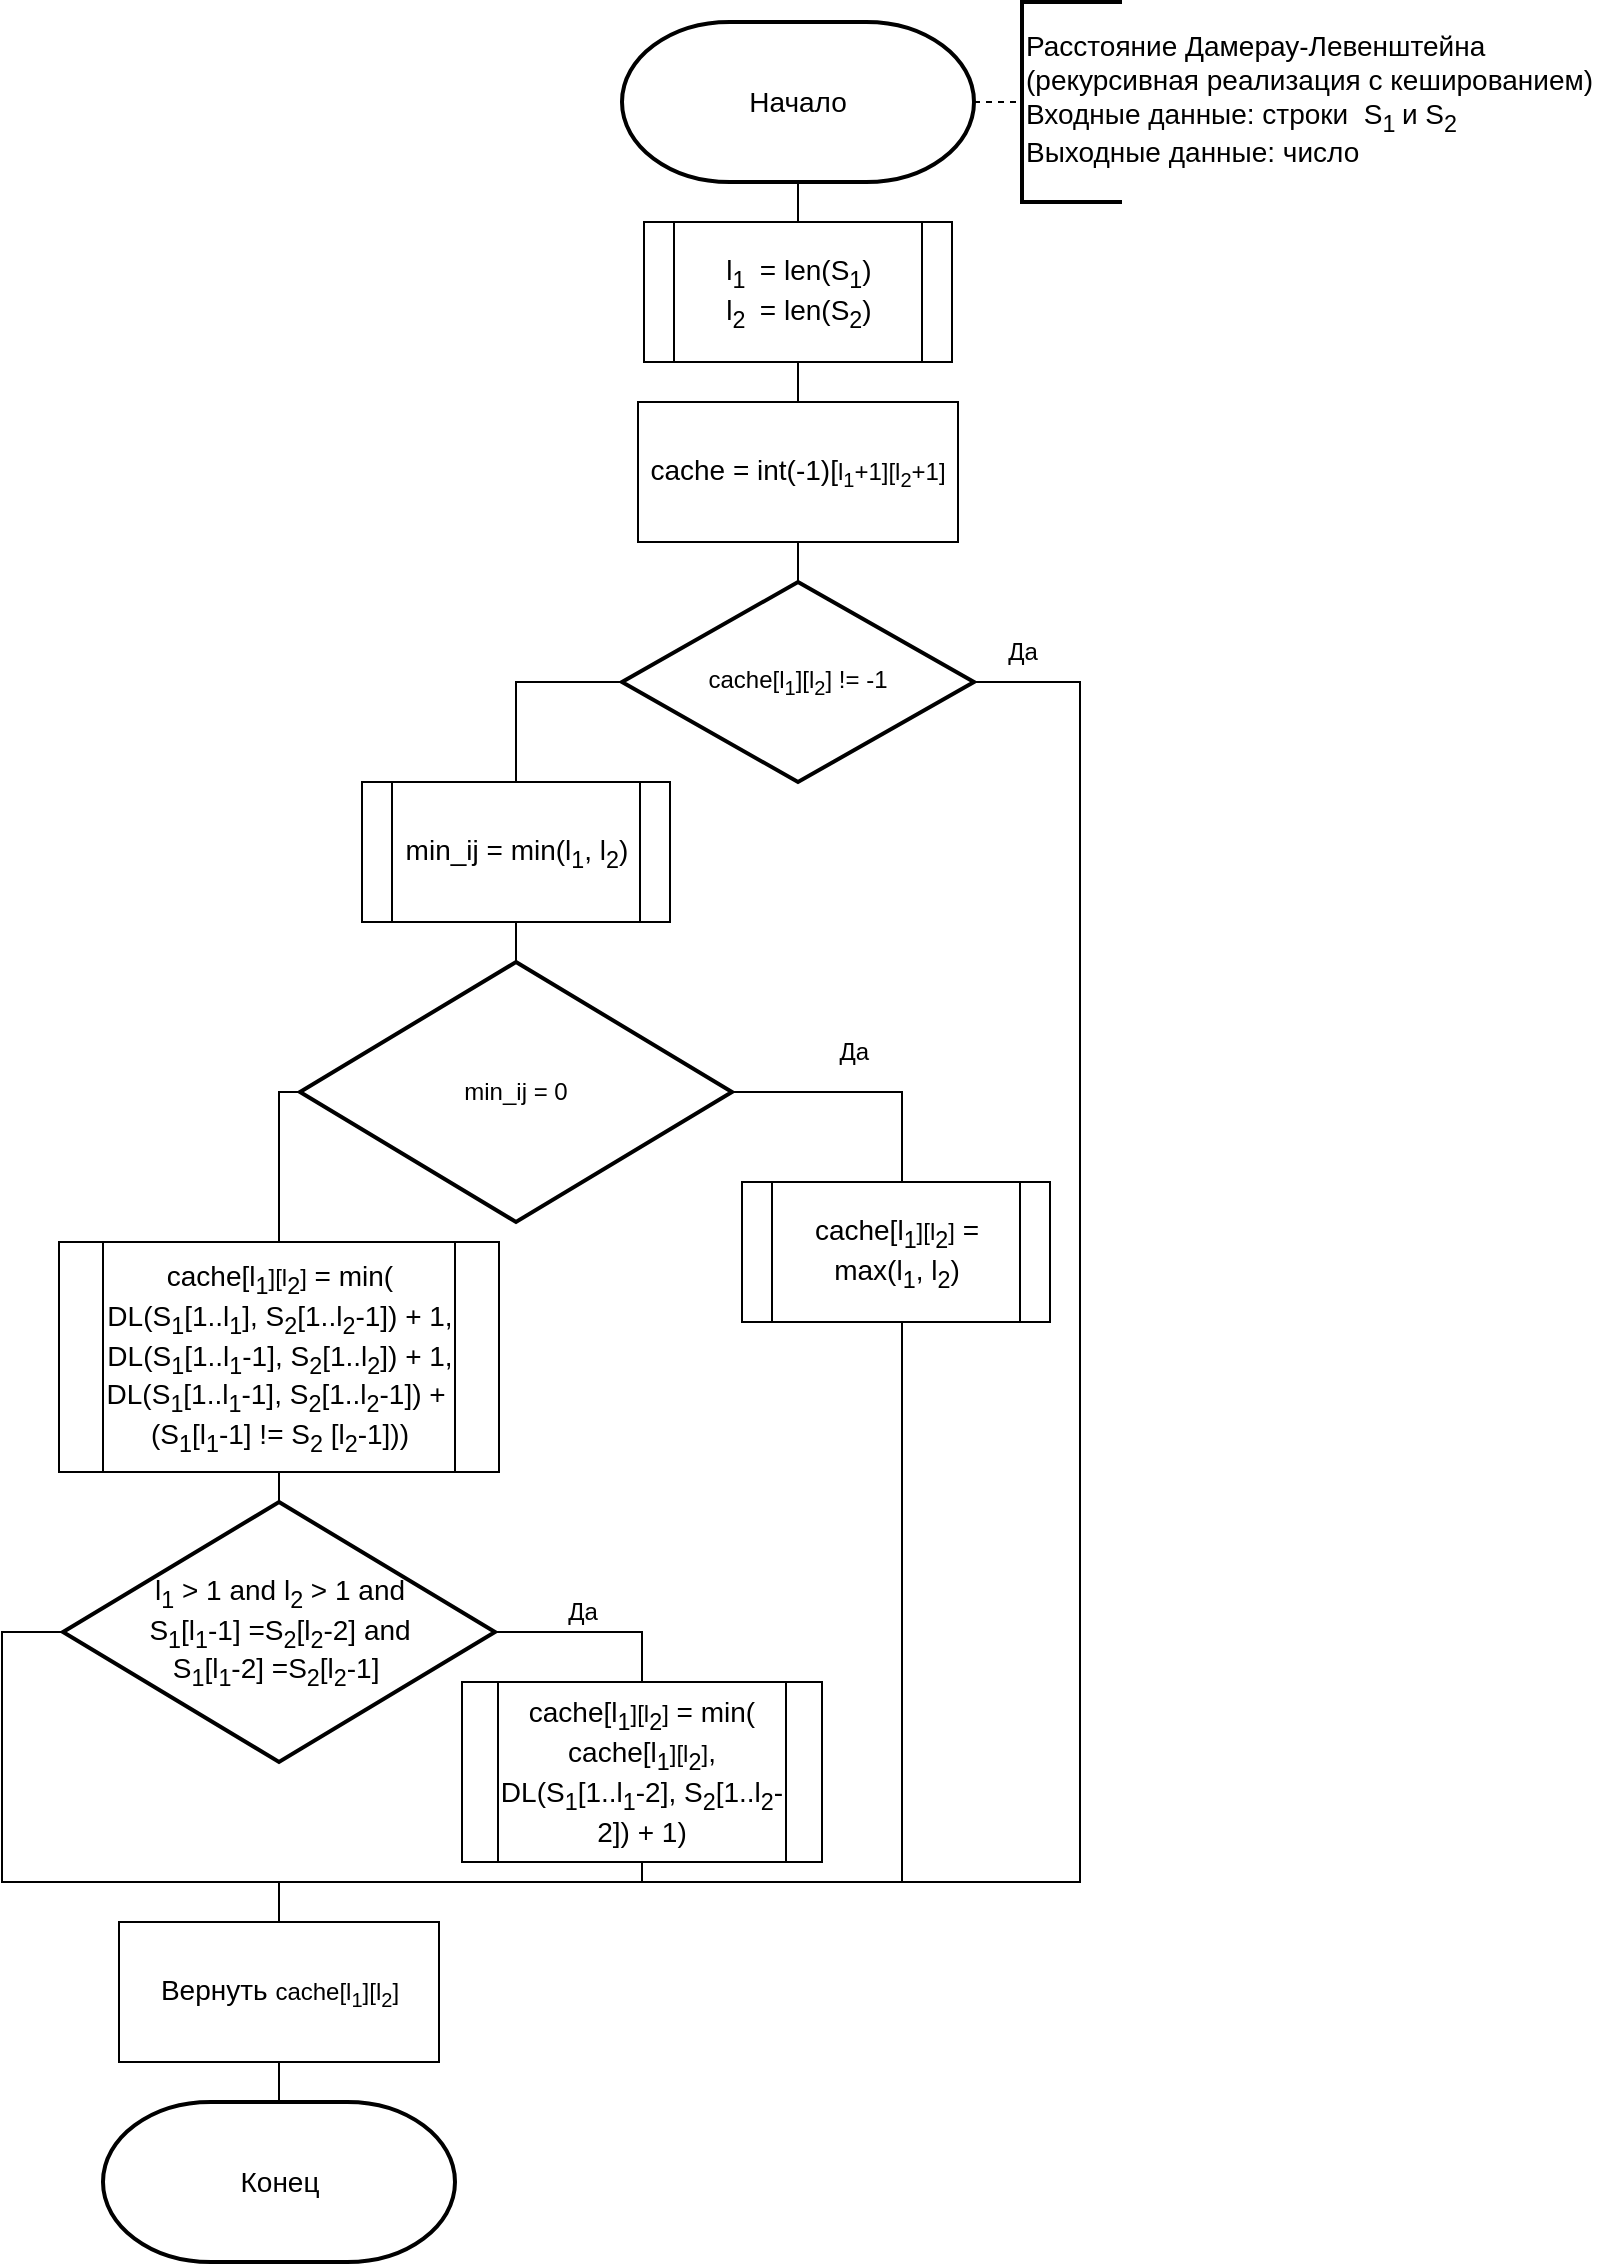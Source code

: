 <mxfile version="21.7.5" type="device">
  <diagram id="C5RBs43oDa-KdzZeNtuy" name="Page-1">
    <mxGraphModel dx="1434" dy="791" grid="1" gridSize="10" guides="1" tooltips="1" connect="1" arrows="1" fold="1" page="1" pageScale="1" pageWidth="827" pageHeight="1169" math="0" shadow="0">
      <root>
        <mxCell id="WIyWlLk6GJQsqaUBKTNV-0" />
        <mxCell id="WIyWlLk6GJQsqaUBKTNV-1" parent="WIyWlLk6GJQsqaUBKTNV-0" />
        <mxCell id="GbVme3i1ZLDM1Tdf3nzP-0" value="&lt;font style=&quot;font-size: 14px;&quot;&gt;Начало&lt;/font&gt;" style="strokeWidth=2;html=1;shape=mxgraph.flowchart.terminator;whiteSpace=wrap;" vertex="1" parent="WIyWlLk6GJQsqaUBKTNV-1">
          <mxGeometry x="320" y="20" width="176" height="80" as="geometry" />
        </mxCell>
        <mxCell id="GbVme3i1ZLDM1Tdf3nzP-1" value="&lt;font style=&quot;font-size: 14px;&quot;&gt;Расстояние Дамерау-Левенштейна&lt;br&gt;(рекурсивная реализация c кешированием)&amp;nbsp;&lt;br&gt;Входные данные: строки&amp;nbsp; S&lt;sub&gt;1&amp;nbsp;&lt;/sub&gt;и S&lt;sub&gt;2&amp;nbsp; &amp;nbsp; &amp;nbsp; &amp;nbsp; &amp;nbsp; &amp;nbsp; &amp;nbsp;&lt;/sub&gt;&amp;nbsp;&amp;nbsp;&lt;br&gt;Выходные данные: число&lt;sub&gt;&amp;nbsp; &amp;nbsp;&lt;/sub&gt;&amp;nbsp; &lt;sub&gt;&amp;nbsp;&amp;nbsp;&amp;nbsp;&amp;nbsp;&lt;/sub&gt;&lt;/font&gt;" style="strokeWidth=2;html=1;shape=mxgraph.flowchart.annotation_1;align=left;pointerEvents=1;" vertex="1" parent="WIyWlLk6GJQsqaUBKTNV-1">
          <mxGeometry x="520" y="10" width="50" height="100" as="geometry" />
        </mxCell>
        <mxCell id="GbVme3i1ZLDM1Tdf3nzP-2" value="" style="endArrow=none;dashed=1;html=1;rounded=0;entryX=0;entryY=0.5;entryDx=0;entryDy=0;entryPerimeter=0;exitX=1;exitY=0.5;exitDx=0;exitDy=0;exitPerimeter=0;" edge="1" parent="WIyWlLk6GJQsqaUBKTNV-1" source="GbVme3i1ZLDM1Tdf3nzP-0" target="GbVme3i1ZLDM1Tdf3nzP-1">
          <mxGeometry width="50" height="50" relative="1" as="geometry">
            <mxPoint x="384" y="200" as="sourcePoint" />
            <mxPoint x="434" y="150" as="targetPoint" />
          </mxGeometry>
        </mxCell>
        <mxCell id="GbVme3i1ZLDM1Tdf3nzP-3" value="&lt;font style=&quot;font-size: 14px;&quot;&gt;l&lt;sub&gt;1&amp;nbsp;&lt;/sub&gt;&amp;nbsp;= len(S&lt;sub style=&quot;&quot;&gt;1&lt;/sub&gt;)&lt;br&gt;l&lt;sub&gt;2&amp;nbsp;&lt;/sub&gt;&amp;nbsp;= len(S&lt;sub&gt;2&lt;/sub&gt;)&lt;br&gt;&lt;/font&gt;" style="shape=process;whiteSpace=wrap;html=1;backgroundOutline=1;" vertex="1" parent="WIyWlLk6GJQsqaUBKTNV-1">
          <mxGeometry x="331" y="120" width="154" height="70" as="geometry" />
        </mxCell>
        <mxCell id="GbVme3i1ZLDM1Tdf3nzP-4" value="" style="endArrow=none;html=1;rounded=0;entryX=0.5;entryY=1;entryDx=0;entryDy=0;entryPerimeter=0;exitX=0.5;exitY=0;exitDx=0;exitDy=0;" edge="1" parent="WIyWlLk6GJQsqaUBKTNV-1" source="GbVme3i1ZLDM1Tdf3nzP-3" target="GbVme3i1ZLDM1Tdf3nzP-0">
          <mxGeometry width="50" height="50" relative="1" as="geometry">
            <mxPoint x="424" y="310" as="sourcePoint" />
            <mxPoint x="474" y="260" as="targetPoint" />
          </mxGeometry>
        </mxCell>
        <mxCell id="GbVme3i1ZLDM1Tdf3nzP-5" value="min_ij = 0" style="strokeWidth=2;html=1;shape=mxgraph.flowchart.decision;whiteSpace=wrap;" vertex="1" parent="WIyWlLk6GJQsqaUBKTNV-1">
          <mxGeometry x="159.0" y="490" width="216" height="130" as="geometry" />
        </mxCell>
        <mxCell id="GbVme3i1ZLDM1Tdf3nzP-6" value="&lt;font style=&quot;font-size: 14px;&quot;&gt;min_ij = min(l&lt;sub&gt;1&lt;/sub&gt;, l&lt;sub&gt;2&lt;/sub&gt;)&lt;br&gt;&lt;/font&gt;" style="shape=process;whiteSpace=wrap;html=1;backgroundOutline=1;" vertex="1" parent="WIyWlLk6GJQsqaUBKTNV-1">
          <mxGeometry x="190.0" y="400" width="154" height="70" as="geometry" />
        </mxCell>
        <mxCell id="GbVme3i1ZLDM1Tdf3nzP-7" value="" style="endArrow=none;html=1;rounded=0;entryX=0.5;entryY=1;entryDx=0;entryDy=0;exitX=0.5;exitY=0;exitDx=0;exitDy=0;exitPerimeter=0;" edge="1" parent="WIyWlLk6GJQsqaUBKTNV-1" source="GbVme3i1ZLDM1Tdf3nzP-5" target="GbVme3i1ZLDM1Tdf3nzP-6">
          <mxGeometry width="50" height="50" relative="1" as="geometry">
            <mxPoint x="340" y="600" as="sourcePoint" />
            <mxPoint x="390" y="550" as="targetPoint" />
          </mxGeometry>
        </mxCell>
        <mxCell id="GbVme3i1ZLDM1Tdf3nzP-8" value="" style="endArrow=none;html=1;rounded=0;entryX=1;entryY=0.5;entryDx=0;entryDy=0;entryPerimeter=0;edgeStyle=orthogonalEdgeStyle;exitX=0.5;exitY=0;exitDx=0;exitDy=0;" edge="1" parent="WIyWlLk6GJQsqaUBKTNV-1" source="GbVme3i1ZLDM1Tdf3nzP-9" target="GbVme3i1ZLDM1Tdf3nzP-5">
          <mxGeometry width="50" height="50" relative="1" as="geometry">
            <mxPoint x="480" y="690" as="sourcePoint" />
            <mxPoint x="390" y="600" as="targetPoint" />
            <Array as="points">
              <mxPoint x="460" y="600" />
              <mxPoint x="460" y="555" />
            </Array>
          </mxGeometry>
        </mxCell>
        <mxCell id="GbVme3i1ZLDM1Tdf3nzP-9" value="&lt;font style=&quot;font-size: 14px;&quot;&gt;cache[l&lt;sub&gt;1&lt;/sub&gt;&lt;span style=&quot;font-size: 12px;&quot;&gt;][l&lt;/span&gt;&lt;sub&gt;2&lt;/sub&gt;&lt;span style=&quot;font-size: 12px;&quot;&gt;]&lt;/span&gt;&amp;nbsp;= max(l&lt;sub&gt;1&lt;/sub&gt;, l&lt;sub&gt;2&lt;/sub&gt;)&lt;br&gt;&lt;/font&gt;" style="shape=process;whiteSpace=wrap;html=1;backgroundOutline=1;" vertex="1" parent="WIyWlLk6GJQsqaUBKTNV-1">
          <mxGeometry x="380" y="600" width="154" height="70" as="geometry" />
        </mxCell>
        <mxCell id="GbVme3i1ZLDM1Tdf3nzP-10" value="&amp;nbsp;Да" style="text;html=1;align=center;verticalAlign=middle;resizable=0;points=[];autosize=1;strokeColor=none;fillColor=none;" vertex="1" parent="WIyWlLk6GJQsqaUBKTNV-1">
          <mxGeometry x="414" y="520" width="40" height="30" as="geometry" />
        </mxCell>
        <mxCell id="GbVme3i1ZLDM1Tdf3nzP-11" value="&lt;font style=&quot;font-size: 14px;&quot;&gt;cache[l&lt;sub&gt;1&lt;/sub&gt;&lt;span style=&quot;font-size: 12px;&quot;&gt;][l&lt;/span&gt;&lt;sub&gt;2&lt;/sub&gt;&lt;span style=&quot;font-size: 12px;&quot;&gt;]&lt;/span&gt;&amp;nbsp;= min(&lt;br&gt;DL(S&lt;sub&gt;1&lt;/sub&gt;[1..l&lt;sub&gt;1&lt;/sub&gt;], S&lt;sub&gt;2&lt;/sub&gt;[1..l&lt;sub&gt;2&lt;/sub&gt;-1]) + 1,&lt;br&gt;DL(S&lt;sub&gt;1&lt;/sub&gt;[1..l&lt;sub&gt;1&lt;/sub&gt;-1], S&lt;sub&gt;2&lt;/sub&gt;[1..l&lt;sub&gt;2&lt;/sub&gt;]) + 1,&lt;br&gt;DL(S&lt;sub&gt;1&lt;/sub&gt;[1..l&lt;sub&gt;1&lt;/sub&gt;-1], S&lt;sub&gt;2&lt;/sub&gt;[1..l&lt;sub&gt;2&lt;/sub&gt;-1]) +&amp;nbsp;&lt;br&gt;(S&lt;sub&gt;1&lt;/sub&gt;[l&lt;sub&gt;1&lt;/sub&gt;-1] != S&lt;sub&gt;2&lt;/sub&gt;&amp;nbsp;[l&lt;sub&gt;2&lt;/sub&gt;-1]))&lt;br&gt;&lt;/font&gt;" style="shape=process;whiteSpace=wrap;html=1;backgroundOutline=1;" vertex="1" parent="WIyWlLk6GJQsqaUBKTNV-1">
          <mxGeometry x="38.5" y="630" width="220" height="115" as="geometry" />
        </mxCell>
        <mxCell id="GbVme3i1ZLDM1Tdf3nzP-12" value="" style="endArrow=none;html=1;rounded=0;entryX=0;entryY=0.5;entryDx=0;entryDy=0;entryPerimeter=0;edgeStyle=orthogonalEdgeStyle;exitX=0.5;exitY=0;exitDx=0;exitDy=0;" edge="1" parent="WIyWlLk6GJQsqaUBKTNV-1" source="GbVme3i1ZLDM1Tdf3nzP-11" target="GbVme3i1ZLDM1Tdf3nzP-5">
          <mxGeometry width="50" height="50" relative="1" as="geometry">
            <mxPoint x="100" y="680" as="sourcePoint" />
            <mxPoint x="400" y="620" as="targetPoint" />
          </mxGeometry>
        </mxCell>
        <mxCell id="GbVme3i1ZLDM1Tdf3nzP-14" value="&lt;font style=&quot;font-size: 14px;&quot;&gt;Конец&lt;/font&gt;" style="strokeWidth=2;html=1;shape=mxgraph.flowchart.terminator;whiteSpace=wrap;" vertex="1" parent="WIyWlLk6GJQsqaUBKTNV-1">
          <mxGeometry x="60.5" y="1060" width="176" height="80" as="geometry" />
        </mxCell>
        <mxCell id="GbVme3i1ZLDM1Tdf3nzP-15" value="&lt;font style=&quot;font-size: 14px;&quot;&gt;l&lt;sub&gt;1&lt;/sub&gt; &amp;gt; 1 and l&lt;sub&gt;2&lt;/sub&gt;&amp;nbsp;&amp;gt; 1 and &lt;br&gt;S&lt;sub&gt;1&lt;/sub&gt;[l&lt;sub&gt;1&lt;/sub&gt;-1] =S&lt;sub&gt;2&lt;/sub&gt;[l&lt;sub&gt;2&lt;/sub&gt;-2] and&lt;br&gt;S&lt;sub&gt;1&lt;/sub&gt;[l&lt;sub&gt;1&lt;/sub&gt;-2] =S&lt;sub&gt;2&lt;/sub&gt;[l&lt;sub&gt;2&lt;/sub&gt;-1]&amp;nbsp;&lt;/font&gt;" style="strokeWidth=2;html=1;shape=mxgraph.flowchart.decision;whiteSpace=wrap;" vertex="1" parent="WIyWlLk6GJQsqaUBKTNV-1">
          <mxGeometry x="40.5" y="760" width="216" height="130" as="geometry" />
        </mxCell>
        <mxCell id="GbVme3i1ZLDM1Tdf3nzP-16" value="" style="endArrow=none;html=1;rounded=0;exitX=1;exitY=0.5;exitDx=0;exitDy=0;exitPerimeter=0;edgeStyle=orthogonalEdgeStyle;entryX=0.5;entryY=0;entryDx=0;entryDy=0;" edge="1" parent="WIyWlLk6GJQsqaUBKTNV-1" source="GbVme3i1ZLDM1Tdf3nzP-15" target="GbVme3i1ZLDM1Tdf3nzP-19">
          <mxGeometry width="50" height="50" relative="1" as="geometry">
            <mxPoint x="42.5" y="1000" as="sourcePoint" />
            <mxPoint x="322.5" y="960" as="targetPoint" />
            <Array as="points">
              <mxPoint x="330" y="825" />
            </Array>
          </mxGeometry>
        </mxCell>
        <mxCell id="GbVme3i1ZLDM1Tdf3nzP-17" value="" style="endArrow=none;html=1;rounded=0;entryX=0;entryY=0.5;entryDx=0;entryDy=0;entryPerimeter=0;edgeStyle=orthogonalEdgeStyle;" edge="1" parent="WIyWlLk6GJQsqaUBKTNV-1" target="GbVme3i1ZLDM1Tdf3nzP-15">
          <mxGeometry width="50" height="50" relative="1" as="geometry">
            <mxPoint x="150" y="950" as="sourcePoint" />
            <mxPoint x="92.5" y="950" as="targetPoint" />
            <Array as="points">
              <mxPoint x="10" y="950" />
              <mxPoint x="10" y="825" />
            </Array>
          </mxGeometry>
        </mxCell>
        <mxCell id="GbVme3i1ZLDM1Tdf3nzP-18" value="Да" style="text;html=1;align=center;verticalAlign=middle;resizable=0;points=[];autosize=1;strokeColor=none;fillColor=none;" vertex="1" parent="WIyWlLk6GJQsqaUBKTNV-1">
          <mxGeometry x="280" y="800" width="40" height="30" as="geometry" />
        </mxCell>
        <mxCell id="GbVme3i1ZLDM1Tdf3nzP-19" value="&lt;font style=&quot;font-size: 14px;&quot;&gt;cache[l&lt;sub&gt;1&lt;/sub&gt;&lt;span style=&quot;font-size: 12px;&quot;&gt;][l&lt;/span&gt;&lt;sub&gt;2&lt;/sub&gt;&lt;span style=&quot;font-size: 12px;&quot;&gt;]&lt;/span&gt;&amp;nbsp;= min(&lt;br&gt;cache[l&lt;sub&gt;1&lt;/sub&gt;&lt;span style=&quot;font-size: 12px;&quot;&gt;][l&lt;/span&gt;&lt;sub&gt;2&lt;/sub&gt;&lt;span style=&quot;font-size: 12px;&quot;&gt;]&lt;/span&gt;,&lt;br&gt;DL(S&lt;sub&gt;1&lt;/sub&gt;[1..l&lt;sub&gt;1&lt;/sub&gt;-2], S&lt;sub&gt;2&lt;/sub&gt;[1..l&lt;sub&gt;2&lt;/sub&gt;-2])&amp;nbsp;+ 1)&lt;br&gt;&lt;/font&gt;" style="shape=process;whiteSpace=wrap;html=1;backgroundOutline=1;" vertex="1" parent="WIyWlLk6GJQsqaUBKTNV-1">
          <mxGeometry x="240.0" y="850" width="180" height="90" as="geometry" />
        </mxCell>
        <mxCell id="GbVme3i1ZLDM1Tdf3nzP-20" value="" style="endArrow=none;html=1;rounded=0;entryX=0.5;entryY=1;entryDx=0;entryDy=0;edgeStyle=orthogonalEdgeStyle;exitX=0.5;exitY=0;exitDx=0;exitDy=0;" edge="1" parent="WIyWlLk6GJQsqaUBKTNV-1" target="GbVme3i1ZLDM1Tdf3nzP-19" source="GbVme3i1ZLDM1Tdf3nzP-23">
          <mxGeometry width="50" height="50" relative="1" as="geometry">
            <mxPoint x="100" y="950" as="sourcePoint" />
            <mxPoint x="92.5" y="950" as="targetPoint" />
            <Array as="points">
              <mxPoint x="149" y="950" />
              <mxPoint x="330" y="950" />
            </Array>
          </mxGeometry>
        </mxCell>
        <mxCell id="GbVme3i1ZLDM1Tdf3nzP-21" value="" style="endArrow=none;html=1;rounded=0;entryX=0.5;entryY=1;entryDx=0;entryDy=0;exitX=0.5;exitY=0;exitDx=0;exitDy=0;exitPerimeter=0;" edge="1" parent="WIyWlLk6GJQsqaUBKTNV-1" source="GbVme3i1ZLDM1Tdf3nzP-15" target="GbVme3i1ZLDM1Tdf3nzP-11">
          <mxGeometry width="50" height="50" relative="1" as="geometry">
            <mxPoint x="70" y="830" as="sourcePoint" />
            <mxPoint x="150.0" y="810" as="targetPoint" />
          </mxGeometry>
        </mxCell>
        <mxCell id="GbVme3i1ZLDM1Tdf3nzP-22" value="" style="endArrow=none;html=1;rounded=0;exitX=0.5;exitY=1;exitDx=0;exitDy=0;edgeStyle=orthogonalEdgeStyle;" edge="1" parent="WIyWlLk6GJQsqaUBKTNV-1" source="GbVme3i1ZLDM1Tdf3nzP-9">
          <mxGeometry width="50" height="50" relative="1" as="geometry">
            <mxPoint x="460.0" y="845" as="sourcePoint" />
            <mxPoint x="330" y="950" as="targetPoint" />
            <Array as="points">
              <mxPoint x="460" y="670" />
              <mxPoint x="460" y="950" />
              <mxPoint x="330" y="950" />
            </Array>
          </mxGeometry>
        </mxCell>
        <mxCell id="GbVme3i1ZLDM1Tdf3nzP-23" value="&lt;span style=&quot;font-size: 14px;&quot;&gt;Вернуть&amp;nbsp;&lt;/span&gt;cache[l&lt;sub&gt;1&lt;/sub&gt;][l&lt;sub&gt;2&lt;/sub&gt;]" style="rounded=0;whiteSpace=wrap;html=1;" vertex="1" parent="WIyWlLk6GJQsqaUBKTNV-1">
          <mxGeometry x="68.5" y="970" width="160" height="70" as="geometry" />
        </mxCell>
        <mxCell id="GbVme3i1ZLDM1Tdf3nzP-24" value="" style="endArrow=none;html=1;rounded=0;entryX=0.5;entryY=1;entryDx=0;entryDy=0;exitX=0.5;exitY=0;exitDx=0;exitDy=0;exitPerimeter=0;" edge="1" parent="WIyWlLk6GJQsqaUBKTNV-1" source="GbVme3i1ZLDM1Tdf3nzP-14" target="GbVme3i1ZLDM1Tdf3nzP-23">
          <mxGeometry width="50" height="50" relative="1" as="geometry">
            <mxPoint x="100" y="1180" as="sourcePoint" />
            <mxPoint x="150.0" y="1130" as="targetPoint" />
          </mxGeometry>
        </mxCell>
        <mxCell id="GbVme3i1ZLDM1Tdf3nzP-25" value="&lt;span style=&quot;font-size: 14px;&quot;&gt;cache = int(-1)[&lt;/span&gt;l&lt;sub&gt;1&lt;/sub&gt;+1][l&lt;sub&gt;2&lt;/sub&gt;+1]" style="rounded=0;whiteSpace=wrap;html=1;" vertex="1" parent="WIyWlLk6GJQsqaUBKTNV-1">
          <mxGeometry x="328" y="210" width="160" height="70" as="geometry" />
        </mxCell>
        <mxCell id="GbVme3i1ZLDM1Tdf3nzP-27" value="" style="endArrow=none;html=1;rounded=0;entryX=0.5;entryY=1;entryDx=0;entryDy=0;exitX=0.5;exitY=0;exitDx=0;exitDy=0;" edge="1" parent="WIyWlLk6GJQsqaUBKTNV-1" source="GbVme3i1ZLDM1Tdf3nzP-25" target="GbVme3i1ZLDM1Tdf3nzP-3">
          <mxGeometry width="50" height="50" relative="1" as="geometry">
            <mxPoint x="420" y="280" as="sourcePoint" />
            <mxPoint x="470" y="230" as="targetPoint" />
          </mxGeometry>
        </mxCell>
        <mxCell id="GbVme3i1ZLDM1Tdf3nzP-30" value="cache[l&lt;sub&gt;1&lt;/sub&gt;][l&lt;sub&gt;2&lt;/sub&gt;] != -1" style="strokeWidth=2;html=1;shape=mxgraph.flowchart.decision;whiteSpace=wrap;" vertex="1" parent="WIyWlLk6GJQsqaUBKTNV-1">
          <mxGeometry x="320" y="300" width="176" height="100" as="geometry" />
        </mxCell>
        <mxCell id="GbVme3i1ZLDM1Tdf3nzP-31" value="" style="endArrow=none;html=1;rounded=0;exitX=0.5;exitY=1;exitDx=0;exitDy=0;entryX=0.5;entryY=0;entryDx=0;entryDy=0;entryPerimeter=0;" edge="1" parent="WIyWlLk6GJQsqaUBKTNV-1" source="GbVme3i1ZLDM1Tdf3nzP-25" target="GbVme3i1ZLDM1Tdf3nzP-30">
          <mxGeometry width="50" height="50" relative="1" as="geometry">
            <mxPoint x="460" y="290" as="sourcePoint" />
            <mxPoint x="510" y="240" as="targetPoint" />
          </mxGeometry>
        </mxCell>
        <mxCell id="GbVme3i1ZLDM1Tdf3nzP-32" value="" style="endArrow=none;html=1;rounded=0;entryX=1;entryY=0.5;entryDx=0;entryDy=0;entryPerimeter=0;edgeStyle=orthogonalEdgeStyle;" edge="1" parent="WIyWlLk6GJQsqaUBKTNV-1" target="GbVme3i1ZLDM1Tdf3nzP-30">
          <mxGeometry width="50" height="50" relative="1" as="geometry">
            <mxPoint x="420" y="950" as="sourcePoint" />
            <mxPoint x="500" y="350" as="targetPoint" />
            <Array as="points">
              <mxPoint x="460" y="950" />
              <mxPoint x="549" y="950" />
              <mxPoint x="549" y="350" />
            </Array>
          </mxGeometry>
        </mxCell>
        <mxCell id="GbVme3i1ZLDM1Tdf3nzP-33" value="Да" style="text;html=1;align=center;verticalAlign=middle;resizable=0;points=[];autosize=1;strokeColor=none;fillColor=none;" vertex="1" parent="WIyWlLk6GJQsqaUBKTNV-1">
          <mxGeometry x="500" y="320" width="40" height="30" as="geometry" />
        </mxCell>
        <mxCell id="GbVme3i1ZLDM1Tdf3nzP-35" value="" style="endArrow=none;html=1;rounded=0;entryX=0;entryY=0.5;entryDx=0;entryDy=0;entryPerimeter=0;edgeStyle=orthogonalEdgeStyle;exitX=0.5;exitY=0;exitDx=0;exitDy=0;" edge="1" parent="WIyWlLk6GJQsqaUBKTNV-1" source="GbVme3i1ZLDM1Tdf3nzP-6" target="GbVme3i1ZLDM1Tdf3nzP-30">
          <mxGeometry width="50" height="50" relative="1" as="geometry">
            <mxPoint x="250" y="380" as="sourcePoint" />
            <mxPoint x="250" y="450" as="targetPoint" />
          </mxGeometry>
        </mxCell>
      </root>
    </mxGraphModel>
  </diagram>
</mxfile>
